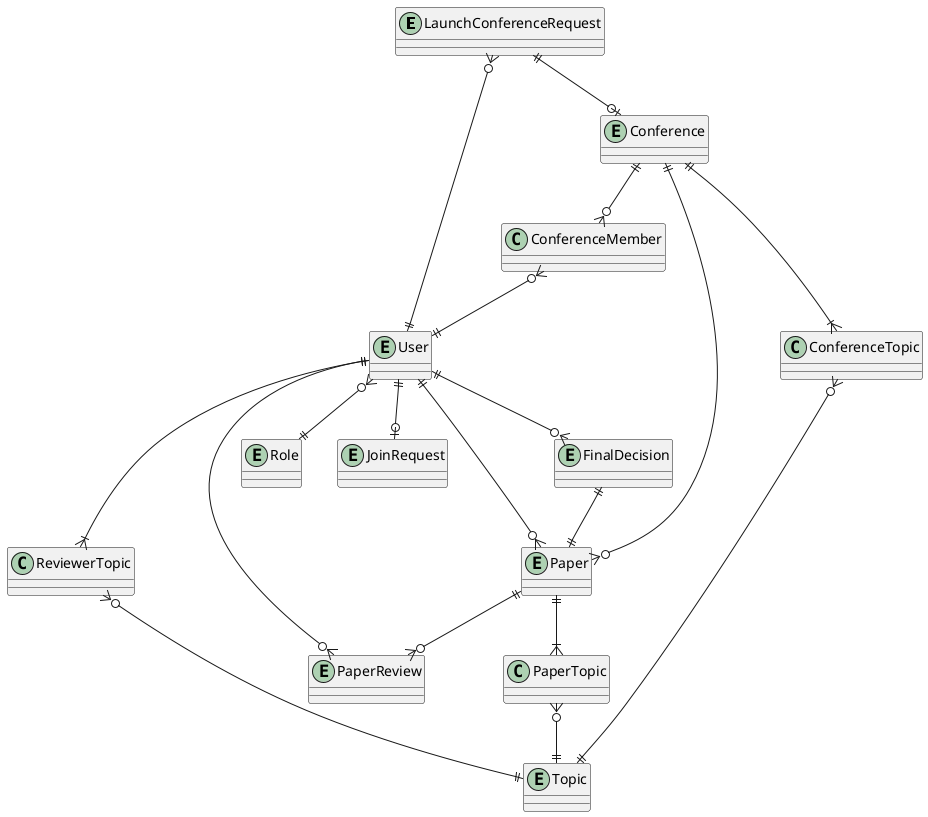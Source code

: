 @startuml CMS

entity LaunchConferenceRequest 
entity Conference
entity User
entity Role
entity JoinRequest

entity Topic

entity Paper
entity PaperReview
entity FinalDecision

User ||--o{ LaunchConferenceRequest
LaunchConferenceRequest ||--o| Conference
Conference ||--o{ ConferenceMember
ConferenceMember }o--|| User
User ||--o{ Paper
Conference ||--o{ Paper
Paper ||--o{ PaperReview
User ||--o{ PaperReview
User ||--o{ FinalDecision
FinalDecision ||--|| Paper

Conference ||--|{ ConferenceTopic
ConferenceTopic }o--|| Topic
Paper ||--|{ PaperTopic
PaperTopic }o--|| Topic
User ||--|{ ReviewerTopic
ReviewerTopic }o--|| Topic

User ||--o| JoinRequest
User }o--|| Role

@enduml
